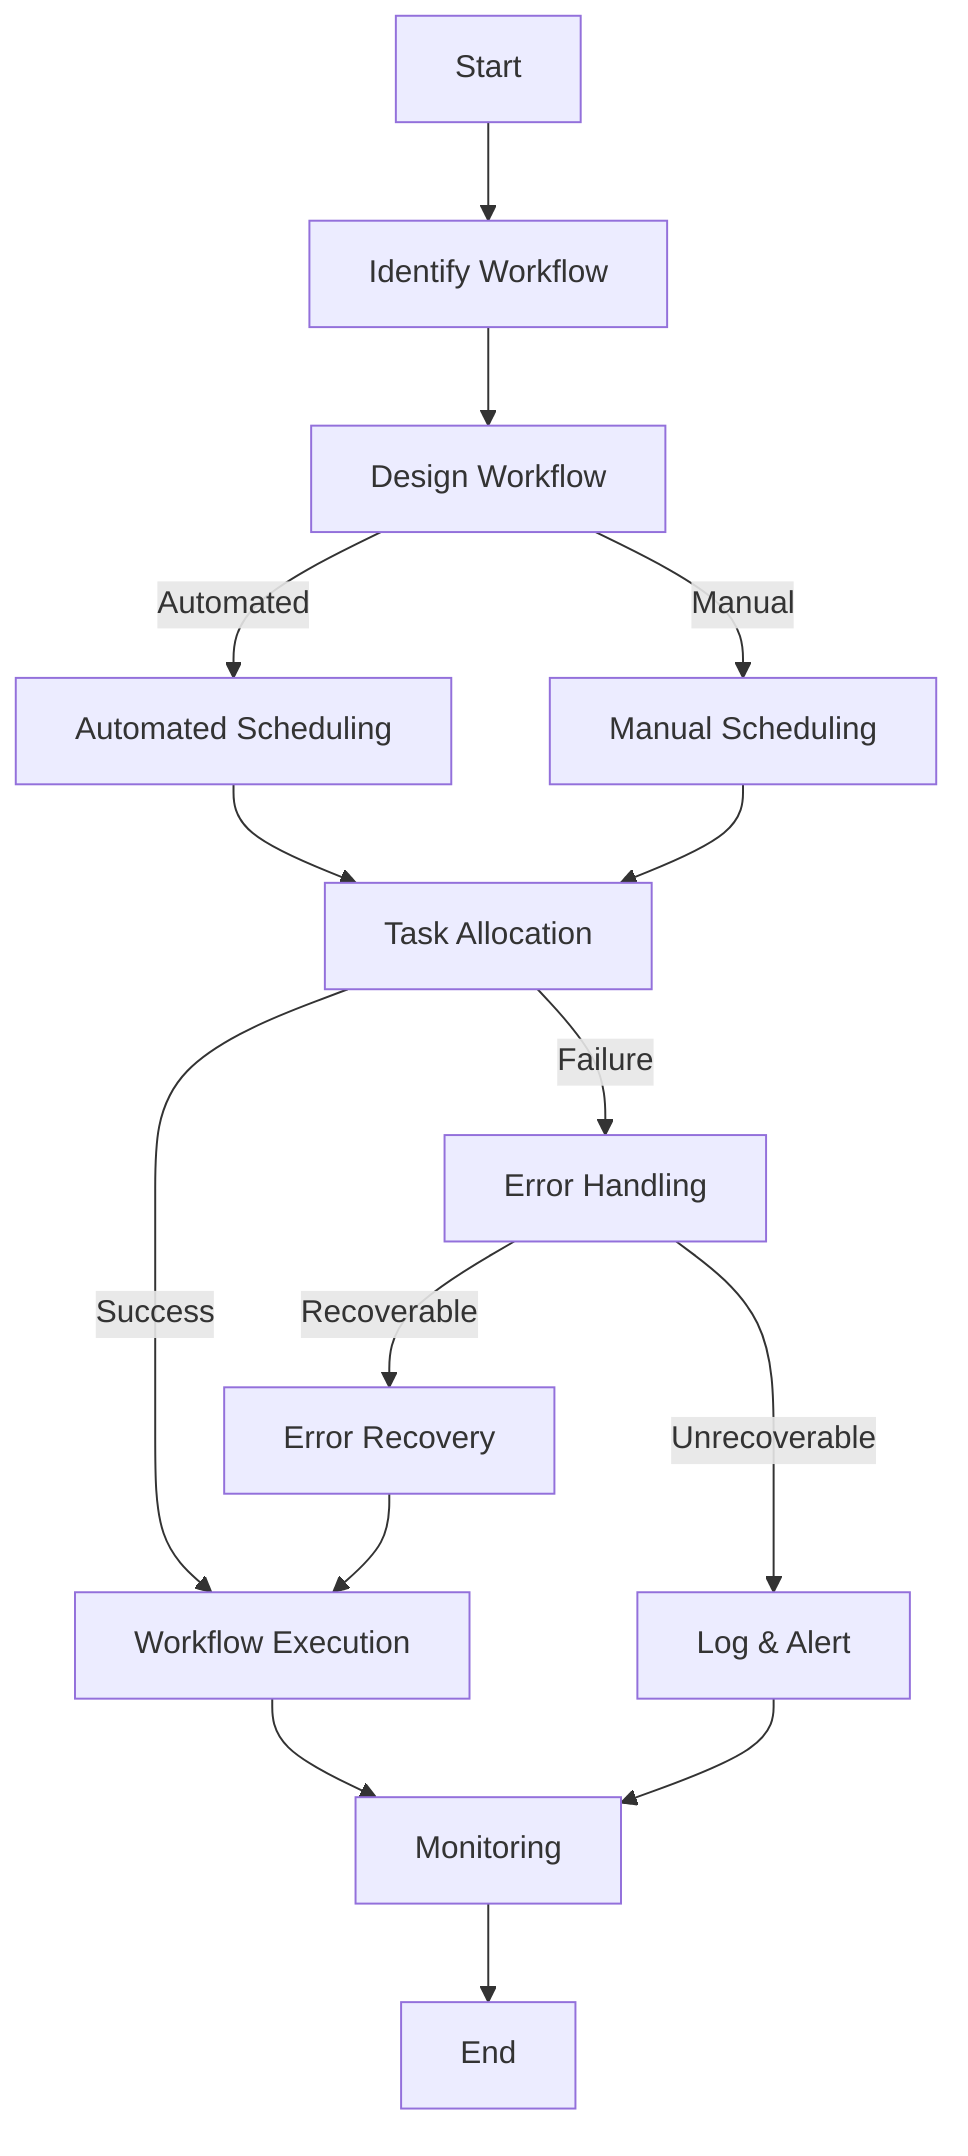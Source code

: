 graph TB
  A[Start] --> B[Identify Workflow]
  B --> C[Design Workflow]
  C -->|Automated| D[Automated Scheduling]
  C -->|Manual| E[Manual Scheduling]
  D --> F[Task Allocation]
  E --> F
  F -->|Success| G[Workflow Execution]
  F -->|Failure| H[Error Handling]
  H -->|Recoverable| I1[Error Recovery]
  H -->|Unrecoverable| I2[Log & Alert]
  I1 --> G
  G --> J[Monitoring]
  I2 --> J
  J --> K[End]